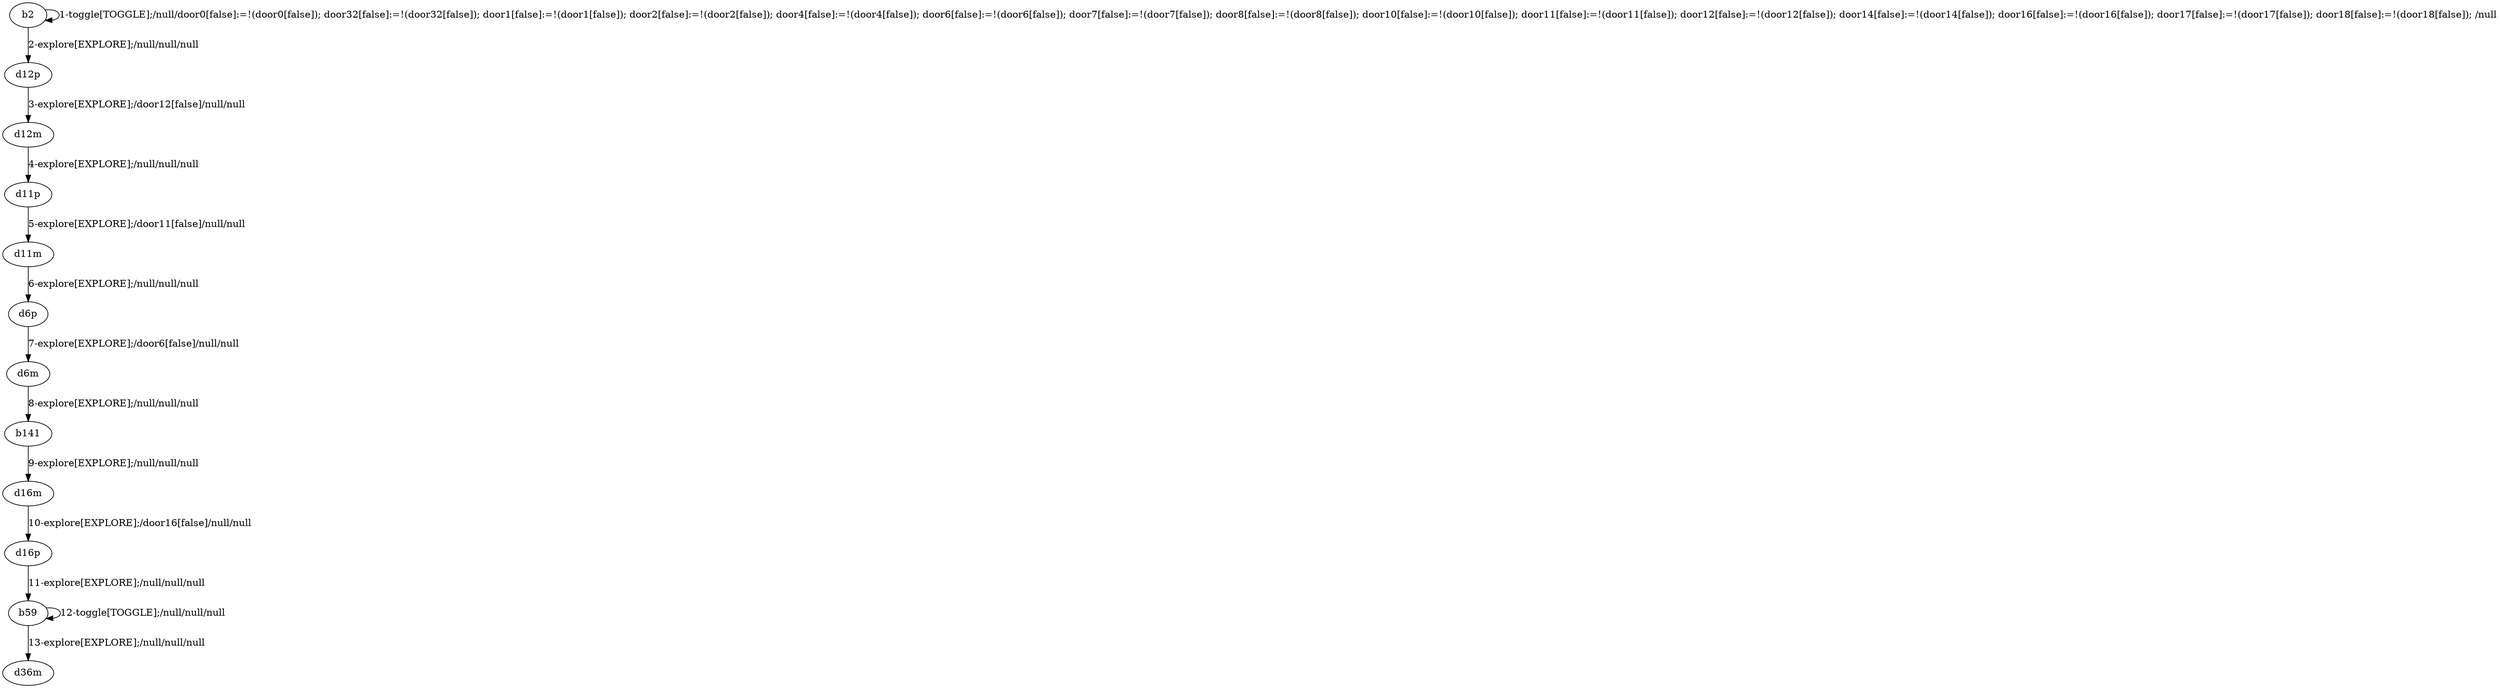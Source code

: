 # Total number of goals covered by this test: 3
# d16p --> b59
# b59 --> d36m
# b59 --> b59

digraph g {
"b2" -> "b2" [label = "1-toggle[TOGGLE];/null/door0[false]:=!(door0[false]); door32[false]:=!(door32[false]); door1[false]:=!(door1[false]); door2[false]:=!(door2[false]); door4[false]:=!(door4[false]); door6[false]:=!(door6[false]); door7[false]:=!(door7[false]); door8[false]:=!(door8[false]); door10[false]:=!(door10[false]); door11[false]:=!(door11[false]); door12[false]:=!(door12[false]); door14[false]:=!(door14[false]); door16[false]:=!(door16[false]); door17[false]:=!(door17[false]); door18[false]:=!(door18[false]); /null"];
"b2" -> "d12p" [label = "2-explore[EXPLORE];/null/null/null"];
"d12p" -> "d12m" [label = "3-explore[EXPLORE];/door12[false]/null/null"];
"d12m" -> "d11p" [label = "4-explore[EXPLORE];/null/null/null"];
"d11p" -> "d11m" [label = "5-explore[EXPLORE];/door11[false]/null/null"];
"d11m" -> "d6p" [label = "6-explore[EXPLORE];/null/null/null"];
"d6p" -> "d6m" [label = "7-explore[EXPLORE];/door6[false]/null/null"];
"d6m" -> "b141" [label = "8-explore[EXPLORE];/null/null/null"];
"b141" -> "d16m" [label = "9-explore[EXPLORE];/null/null/null"];
"d16m" -> "d16p" [label = "10-explore[EXPLORE];/door16[false]/null/null"];
"d16p" -> "b59" [label = "11-explore[EXPLORE];/null/null/null"];
"b59" -> "b59" [label = "12-toggle[TOGGLE];/null/null/null"];
"b59" -> "d36m" [label = "13-explore[EXPLORE];/null/null/null"];
}